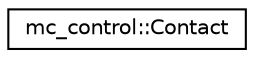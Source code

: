 digraph "Graphical Class Hierarchy"
{
 // INTERACTIVE_SVG=YES
  edge [fontname="Helvetica",fontsize="10",labelfontname="Helvetica",labelfontsize="10"];
  node [fontname="Helvetica",fontsize="10",shape=record];
  rankdir="LR";
  Node0 [label="mc_control::Contact",height=0.2,width=0.4,color="black", fillcolor="white", style="filled",URL="$structmc__control_1_1Contact.html"];
}
